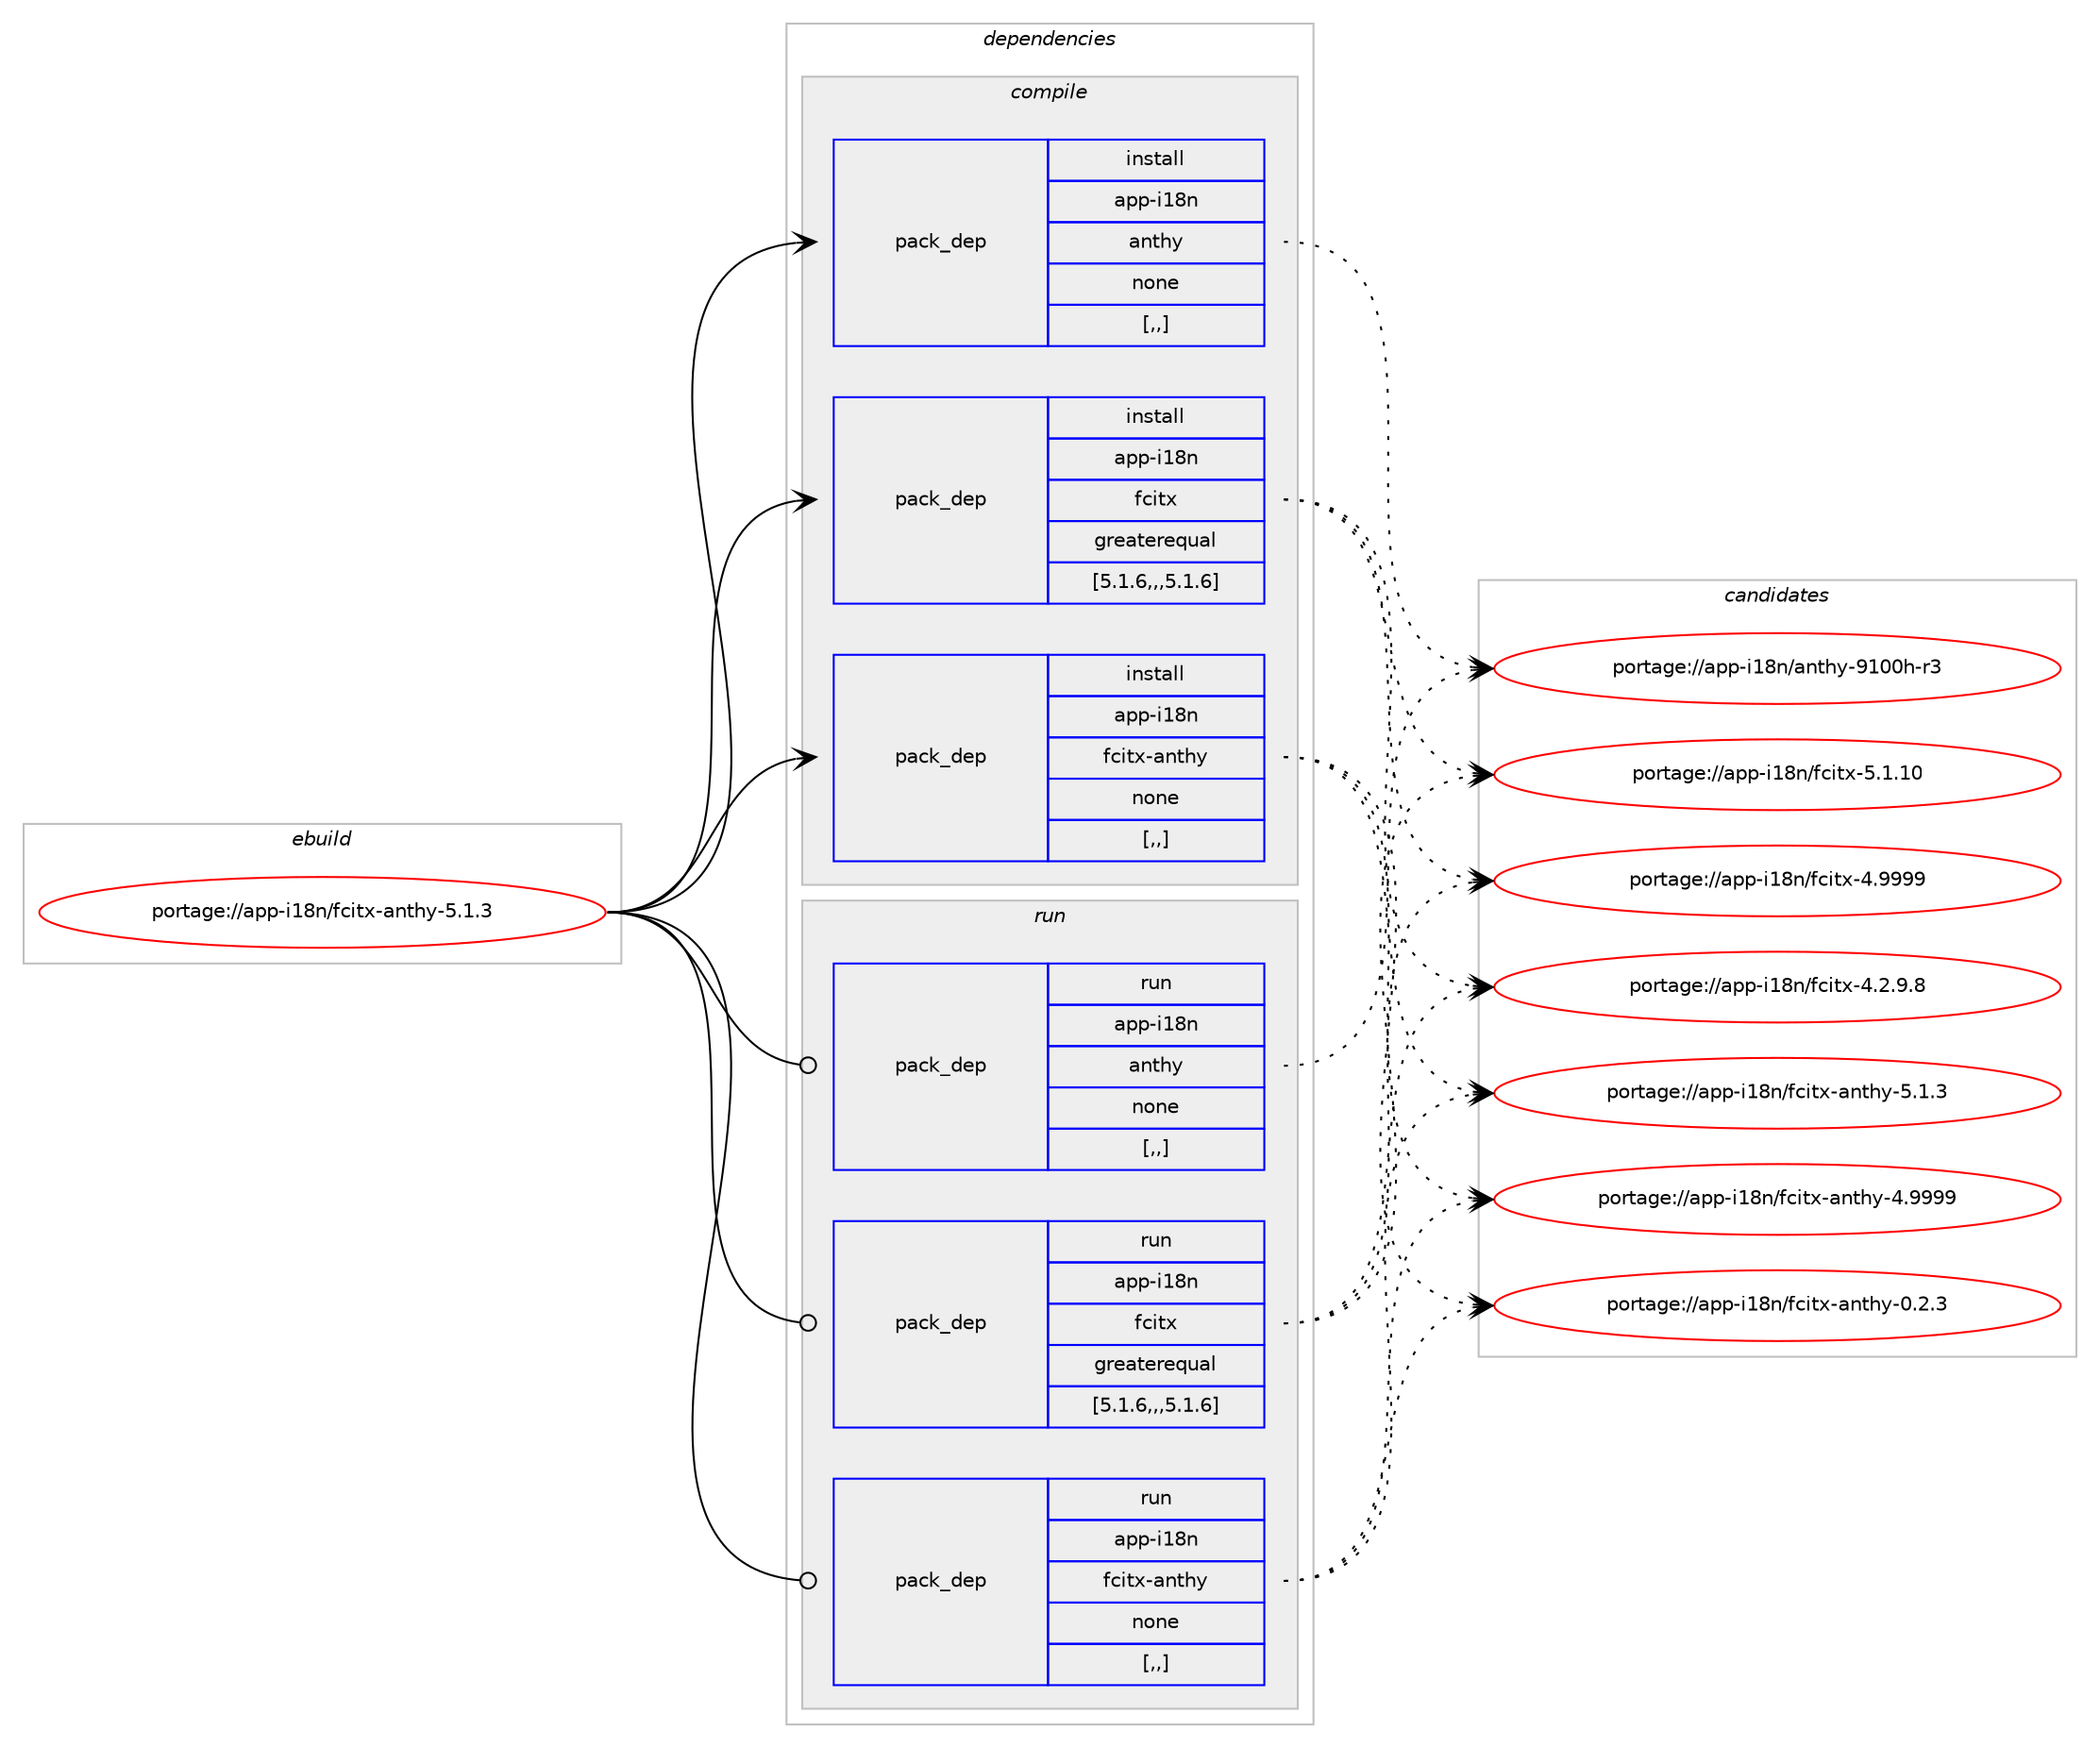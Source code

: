 digraph prolog {

# *************
# Graph options
# *************

newrank=true;
concentrate=true;
compound=true;
graph [rankdir=LR,fontname=Helvetica,fontsize=10,ranksep=1.5];#, ranksep=2.5, nodesep=0.2];
edge  [arrowhead=vee];
node  [fontname=Helvetica,fontsize=10];

# **********
# The ebuild
# **********

subgraph cluster_leftcol {
color=gray;
label=<<i>ebuild</i>>;
id [label="portage://app-i18n/fcitx-anthy-5.1.3", color=red, width=4, href="../app-i18n/fcitx-anthy-5.1.3.svg"];
}

# ****************
# The dependencies
# ****************

subgraph cluster_midcol {
color=gray;
label=<<i>dependencies</i>>;
subgraph cluster_compile {
fillcolor="#eeeeee";
style=filled;
label=<<i>compile</i>>;
subgraph pack25593 {
dependency36849 [label=<<TABLE BORDER="0" CELLBORDER="1" CELLSPACING="0" CELLPADDING="4" WIDTH="220"><TR><TD ROWSPAN="6" CELLPADDING="30">pack_dep</TD></TR><TR><TD WIDTH="110">install</TD></TR><TR><TD>app-i18n</TD></TR><TR><TD>anthy</TD></TR><TR><TD>none</TD></TR><TR><TD>[,,]</TD></TR></TABLE>>, shape=none, color=blue];
}
id:e -> dependency36849:w [weight=20,style="solid",arrowhead="vee"];
subgraph pack25594 {
dependency36850 [label=<<TABLE BORDER="0" CELLBORDER="1" CELLSPACING="0" CELLPADDING="4" WIDTH="220"><TR><TD ROWSPAN="6" CELLPADDING="30">pack_dep</TD></TR><TR><TD WIDTH="110">install</TD></TR><TR><TD>app-i18n</TD></TR><TR><TD>fcitx</TD></TR><TR><TD>greaterequal</TD></TR><TR><TD>[5.1.6,,,5.1.6]</TD></TR></TABLE>>, shape=none, color=blue];
}
id:e -> dependency36850:w [weight=20,style="solid",arrowhead="vee"];
subgraph pack25595 {
dependency36851 [label=<<TABLE BORDER="0" CELLBORDER="1" CELLSPACING="0" CELLPADDING="4" WIDTH="220"><TR><TD ROWSPAN="6" CELLPADDING="30">pack_dep</TD></TR><TR><TD WIDTH="110">install</TD></TR><TR><TD>app-i18n</TD></TR><TR><TD>fcitx-anthy</TD></TR><TR><TD>none</TD></TR><TR><TD>[,,]</TD></TR></TABLE>>, shape=none, color=blue];
}
id:e -> dependency36851:w [weight=20,style="solid",arrowhead="vee"];
}
subgraph cluster_compileandrun {
fillcolor="#eeeeee";
style=filled;
label=<<i>compile and run</i>>;
}
subgraph cluster_run {
fillcolor="#eeeeee";
style=filled;
label=<<i>run</i>>;
subgraph pack25596 {
dependency36852 [label=<<TABLE BORDER="0" CELLBORDER="1" CELLSPACING="0" CELLPADDING="4" WIDTH="220"><TR><TD ROWSPAN="6" CELLPADDING="30">pack_dep</TD></TR><TR><TD WIDTH="110">run</TD></TR><TR><TD>app-i18n</TD></TR><TR><TD>anthy</TD></TR><TR><TD>none</TD></TR><TR><TD>[,,]</TD></TR></TABLE>>, shape=none, color=blue];
}
id:e -> dependency36852:w [weight=20,style="solid",arrowhead="odot"];
subgraph pack25597 {
dependency36853 [label=<<TABLE BORDER="0" CELLBORDER="1" CELLSPACING="0" CELLPADDING="4" WIDTH="220"><TR><TD ROWSPAN="6" CELLPADDING="30">pack_dep</TD></TR><TR><TD WIDTH="110">run</TD></TR><TR><TD>app-i18n</TD></TR><TR><TD>fcitx</TD></TR><TR><TD>greaterequal</TD></TR><TR><TD>[5.1.6,,,5.1.6]</TD></TR></TABLE>>, shape=none, color=blue];
}
id:e -> dependency36853:w [weight=20,style="solid",arrowhead="odot"];
subgraph pack25598 {
dependency36854 [label=<<TABLE BORDER="0" CELLBORDER="1" CELLSPACING="0" CELLPADDING="4" WIDTH="220"><TR><TD ROWSPAN="6" CELLPADDING="30">pack_dep</TD></TR><TR><TD WIDTH="110">run</TD></TR><TR><TD>app-i18n</TD></TR><TR><TD>fcitx-anthy</TD></TR><TR><TD>none</TD></TR><TR><TD>[,,]</TD></TR></TABLE>>, shape=none, color=blue];
}
id:e -> dependency36854:w [weight=20,style="solid",arrowhead="odot"];
}
}

# **************
# The candidates
# **************

subgraph cluster_choices {
rank=same;
color=gray;
label=<<i>candidates</i>>;

subgraph choice25593 {
color=black;
nodesep=1;
choice97112112451054956110479711011610412145574948481044511451 [label="portage://app-i18n/anthy-9100h-r3", color=red, width=4,href="../app-i18n/anthy-9100h-r3.svg"];
dependency36849:e -> choice97112112451054956110479711011610412145574948481044511451:w [style=dotted,weight="100"];
}
subgraph choice25594 {
color=black;
nodesep=1;
choice97112112451054956110471029910511612045534649464948 [label="portage://app-i18n/fcitx-5.1.10", color=red, width=4,href="../app-i18n/fcitx-5.1.10.svg"];
choice97112112451054956110471029910511612045524657575757 [label="portage://app-i18n/fcitx-4.9999", color=red, width=4,href="../app-i18n/fcitx-4.9999.svg"];
choice9711211245105495611047102991051161204552465046574656 [label="portage://app-i18n/fcitx-4.2.9.8", color=red, width=4,href="../app-i18n/fcitx-4.2.9.8.svg"];
dependency36850:e -> choice97112112451054956110471029910511612045534649464948:w [style=dotted,weight="100"];
dependency36850:e -> choice97112112451054956110471029910511612045524657575757:w [style=dotted,weight="100"];
dependency36850:e -> choice9711211245105495611047102991051161204552465046574656:w [style=dotted,weight="100"];
}
subgraph choice25595 {
color=black;
nodesep=1;
choice9711211245105495611047102991051161204597110116104121455346494651 [label="portage://app-i18n/fcitx-anthy-5.1.3", color=red, width=4,href="../app-i18n/fcitx-anthy-5.1.3.svg"];
choice971121124510549561104710299105116120459711011610412145524657575757 [label="portage://app-i18n/fcitx-anthy-4.9999", color=red, width=4,href="../app-i18n/fcitx-anthy-4.9999.svg"];
choice9711211245105495611047102991051161204597110116104121454846504651 [label="portage://app-i18n/fcitx-anthy-0.2.3", color=red, width=4,href="../app-i18n/fcitx-anthy-0.2.3.svg"];
dependency36851:e -> choice9711211245105495611047102991051161204597110116104121455346494651:w [style=dotted,weight="100"];
dependency36851:e -> choice971121124510549561104710299105116120459711011610412145524657575757:w [style=dotted,weight="100"];
dependency36851:e -> choice9711211245105495611047102991051161204597110116104121454846504651:w [style=dotted,weight="100"];
}
subgraph choice25596 {
color=black;
nodesep=1;
choice97112112451054956110479711011610412145574948481044511451 [label="portage://app-i18n/anthy-9100h-r3", color=red, width=4,href="../app-i18n/anthy-9100h-r3.svg"];
dependency36852:e -> choice97112112451054956110479711011610412145574948481044511451:w [style=dotted,weight="100"];
}
subgraph choice25597 {
color=black;
nodesep=1;
choice97112112451054956110471029910511612045534649464948 [label="portage://app-i18n/fcitx-5.1.10", color=red, width=4,href="../app-i18n/fcitx-5.1.10.svg"];
choice97112112451054956110471029910511612045524657575757 [label="portage://app-i18n/fcitx-4.9999", color=red, width=4,href="../app-i18n/fcitx-4.9999.svg"];
choice9711211245105495611047102991051161204552465046574656 [label="portage://app-i18n/fcitx-4.2.9.8", color=red, width=4,href="../app-i18n/fcitx-4.2.9.8.svg"];
dependency36853:e -> choice97112112451054956110471029910511612045534649464948:w [style=dotted,weight="100"];
dependency36853:e -> choice97112112451054956110471029910511612045524657575757:w [style=dotted,weight="100"];
dependency36853:e -> choice9711211245105495611047102991051161204552465046574656:w [style=dotted,weight="100"];
}
subgraph choice25598 {
color=black;
nodesep=1;
choice9711211245105495611047102991051161204597110116104121455346494651 [label="portage://app-i18n/fcitx-anthy-5.1.3", color=red, width=4,href="../app-i18n/fcitx-anthy-5.1.3.svg"];
choice971121124510549561104710299105116120459711011610412145524657575757 [label="portage://app-i18n/fcitx-anthy-4.9999", color=red, width=4,href="../app-i18n/fcitx-anthy-4.9999.svg"];
choice9711211245105495611047102991051161204597110116104121454846504651 [label="portage://app-i18n/fcitx-anthy-0.2.3", color=red, width=4,href="../app-i18n/fcitx-anthy-0.2.3.svg"];
dependency36854:e -> choice9711211245105495611047102991051161204597110116104121455346494651:w [style=dotted,weight="100"];
dependency36854:e -> choice971121124510549561104710299105116120459711011610412145524657575757:w [style=dotted,weight="100"];
dependency36854:e -> choice9711211245105495611047102991051161204597110116104121454846504651:w [style=dotted,weight="100"];
}
}

}
